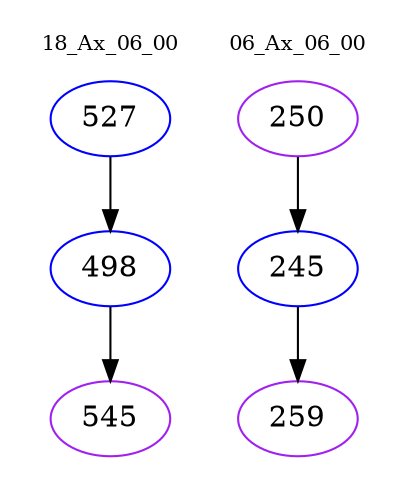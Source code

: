 digraph{
subgraph cluster_0 {
color = white
label = "18_Ax_06_00";
fontsize=10;
T0_527 [label="527", color="blue"]
T0_527 -> T0_498 [color="black"]
T0_498 [label="498", color="blue"]
T0_498 -> T0_545 [color="black"]
T0_545 [label="545", color="purple"]
}
subgraph cluster_1 {
color = white
label = "06_Ax_06_00";
fontsize=10;
T1_250 [label="250", color="purple"]
T1_250 -> T1_245 [color="black"]
T1_245 [label="245", color="blue"]
T1_245 -> T1_259 [color="black"]
T1_259 [label="259", color="purple"]
}
}
